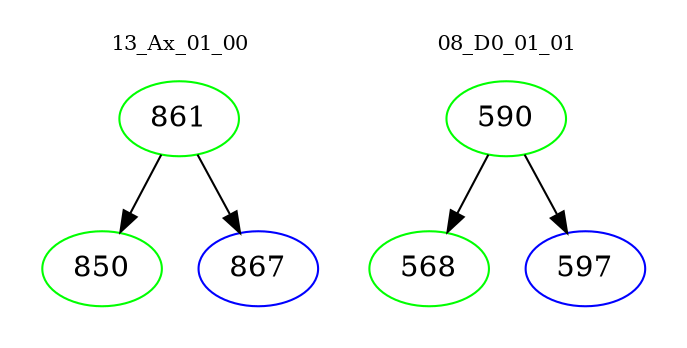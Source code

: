 digraph{
subgraph cluster_0 {
color = white
label = "13_Ax_01_00";
fontsize=10;
T0_861 [label="861", color="green"]
T0_861 -> T0_850 [color="black"]
T0_850 [label="850", color="green"]
T0_861 -> T0_867 [color="black"]
T0_867 [label="867", color="blue"]
}
subgraph cluster_1 {
color = white
label = "08_D0_01_01";
fontsize=10;
T1_590 [label="590", color="green"]
T1_590 -> T1_568 [color="black"]
T1_568 [label="568", color="green"]
T1_590 -> T1_597 [color="black"]
T1_597 [label="597", color="blue"]
}
}
